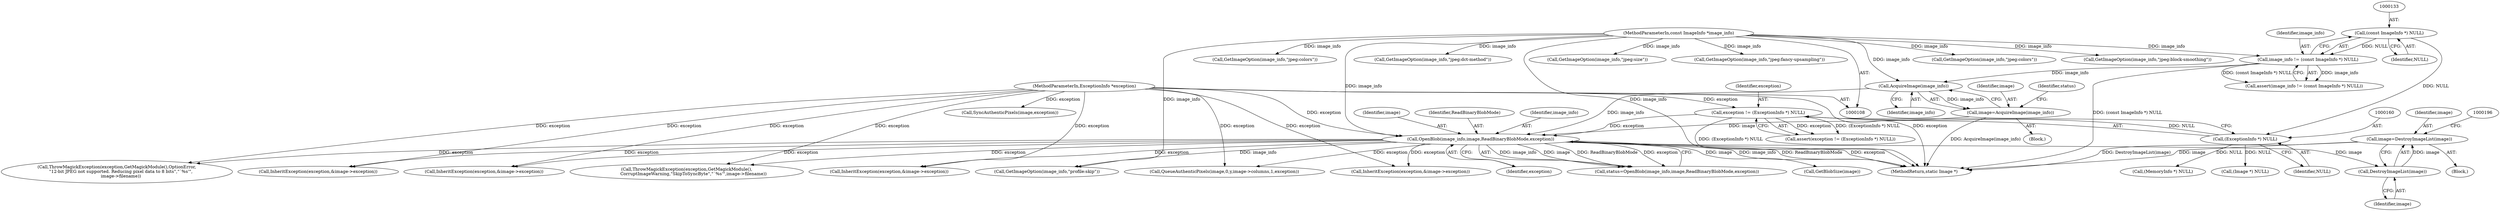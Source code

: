 digraph "0_ImageMagick_948356eec65aea91995d4b7cc487d197d2c5f602@pointer" {
"1000190" [label="(Call,image=DestroyImageList(image))"];
"1000192" [label="(Call,DestroyImageList(image))"];
"1000180" [label="(Call,OpenBlob(image_info,image,ReadBinaryBlobMode,exception))"];
"1000176" [label="(Call,AcquireImage(image_info))"];
"1000130" [label="(Call,image_info != (const ImageInfo *) NULL)"];
"1000109" [label="(MethodParameterIn,const ImageInfo *image_info)"];
"1000132" [label="(Call,(const ImageInfo *) NULL)"];
"1000174" [label="(Call,image=AcquireImage(image_info))"];
"1000157" [label="(Call,exception != (ExceptionInfo *) NULL)"];
"1000110" [label="(MethodParameterIn,ExceptionInfo *exception)"];
"1000159" [label="(Call,(ExceptionInfo *) NULL)"];
"1000157" [label="(Call,exception != (ExceptionInfo *) NULL)"];
"1000175" [label="(Identifier,image)"];
"1000195" [label="(Call,(Image *) NULL)"];
"1000681" [label="(Call,GetImageOption(image_info,\"jpeg:colors\"))"];
"1000180" [label="(Call,OpenBlob(image_info,image,ReadBinaryBlobMode,exception))"];
"1001098" [label="(Call,InheritException(exception,&image->exception))"];
"1000706" [label="(Call,GetImageOption(image_info,\"jpeg:block-smoothing\"))"];
"1000183" [label="(Identifier,ReadBinaryBlobMode)"];
"1000200" [label="(Call,GetBlobSize(image))"];
"1000110" [label="(MethodParameterIn,ExceptionInfo *exception)"];
"1000156" [label="(Call,assert(exception != (ExceptionInfo *) NULL))"];
"1001881" [label="(MethodReturn,static Image *)"];
"1000161" [label="(Identifier,NULL)"];
"1000129" [label="(Call,assert(image_info != (const ImageInfo *) NULL))"];
"1000176" [label="(Call,AcquireImage(image_info))"];
"1000177" [label="(Identifier,image_info)"];
"1000919" [label="(Call,GetImageOption(image_info,\"jpeg:colors\"))"];
"1000192" [label="(Call,DestroyImageList(image))"];
"1000111" [label="(Block,)"];
"1000174" [label="(Call,image=AcquireImage(image_info))"];
"1000936" [label="(Call,InheritException(exception,&image->exception))"];
"1000733" [label="(Call,GetImageOption(image_info,\"jpeg:dct-method\"))"];
"1000131" [label="(Identifier,image_info)"];
"1000134" [label="(Identifier,NULL)"];
"1001820" [label="(Call,SyncAuthenticPixels(image,exception))"];
"1000298" [label="(Call,InheritException(exception,&image->exception))"];
"1000184" [label="(Identifier,exception)"];
"1000193" [label="(Identifier,image)"];
"1000189" [label="(Block,)"];
"1000659" [label="(Call,ThrowMagickException(exception,GetMagickModule(),OptionError,\n      \"12-bit JPEG not supported. Reducing pixel data to 8 bits\",\"`%s'\",\n      image->filename))"];
"1000178" [label="(Call,status=OpenBlob(image_info,image,ReadBinaryBlobMode,exception))"];
"1000132" [label="(Call,(const ImageInfo *) NULL)"];
"1000329" [label="(Call,GetImageOption(image_info,\"profile:skip\"))"];
"1000158" [label="(Identifier,exception)"];
"1000976" [label="(Call,InheritException(exception,&image->exception))"];
"1000241" [label="(Call,(MemoryInfo *) NULL)"];
"1000191" [label="(Identifier,image)"];
"1000179" [label="(Identifier,status)"];
"1000130" [label="(Call,image_info != (const ImageInfo *) NULL)"];
"1001410" [label="(Call,ThrowMagickException(exception,GetMagickModule(),\n          CorruptImageWarning,\"SkipToSyncByte\",\"`%s'\",image->filename))"];
"1001425" [label="(Call,QueueAuthenticPixels(image,0,y,image->columns,1,exception))"];
"1000159" [label="(Call,(ExceptionInfo *) NULL)"];
"1000499" [label="(Call,GetImageOption(image_info,\"jpeg:size\"))"];
"1000181" [label="(Identifier,image_info)"];
"1000815" [label="(Call,GetImageOption(image_info,\"jpeg:fancy-upsampling\"))"];
"1000182" [label="(Identifier,image)"];
"1000109" [label="(MethodParameterIn,const ImageInfo *image_info)"];
"1000190" [label="(Call,image=DestroyImageList(image))"];
"1000190" -> "1000189"  [label="AST: "];
"1000190" -> "1000192"  [label="CFG: "];
"1000191" -> "1000190"  [label="AST: "];
"1000192" -> "1000190"  [label="AST: "];
"1000196" -> "1000190"  [label="CFG: "];
"1000190" -> "1001881"  [label="DDG: image"];
"1000190" -> "1001881"  [label="DDG: DestroyImageList(image)"];
"1000192" -> "1000190"  [label="DDG: image"];
"1000192" -> "1000193"  [label="CFG: "];
"1000193" -> "1000192"  [label="AST: "];
"1000180" -> "1000192"  [label="DDG: image"];
"1000180" -> "1000178"  [label="AST: "];
"1000180" -> "1000184"  [label="CFG: "];
"1000181" -> "1000180"  [label="AST: "];
"1000182" -> "1000180"  [label="AST: "];
"1000183" -> "1000180"  [label="AST: "];
"1000184" -> "1000180"  [label="AST: "];
"1000178" -> "1000180"  [label="CFG: "];
"1000180" -> "1001881"  [label="DDG: exception"];
"1000180" -> "1001881"  [label="DDG: image_info"];
"1000180" -> "1001881"  [label="DDG: ReadBinaryBlobMode"];
"1000180" -> "1000178"  [label="DDG: image_info"];
"1000180" -> "1000178"  [label="DDG: image"];
"1000180" -> "1000178"  [label="DDG: ReadBinaryBlobMode"];
"1000180" -> "1000178"  [label="DDG: exception"];
"1000176" -> "1000180"  [label="DDG: image_info"];
"1000109" -> "1000180"  [label="DDG: image_info"];
"1000174" -> "1000180"  [label="DDG: image"];
"1000157" -> "1000180"  [label="DDG: exception"];
"1000110" -> "1000180"  [label="DDG: exception"];
"1000180" -> "1000200"  [label="DDG: image"];
"1000180" -> "1000298"  [label="DDG: exception"];
"1000180" -> "1000329"  [label="DDG: image_info"];
"1000180" -> "1000659"  [label="DDG: exception"];
"1000180" -> "1000936"  [label="DDG: exception"];
"1000180" -> "1000976"  [label="DDG: exception"];
"1000180" -> "1001098"  [label="DDG: exception"];
"1000180" -> "1001410"  [label="DDG: exception"];
"1000180" -> "1001425"  [label="DDG: exception"];
"1000176" -> "1000174"  [label="AST: "];
"1000176" -> "1000177"  [label="CFG: "];
"1000177" -> "1000176"  [label="AST: "];
"1000174" -> "1000176"  [label="CFG: "];
"1000176" -> "1000174"  [label="DDG: image_info"];
"1000130" -> "1000176"  [label="DDG: image_info"];
"1000109" -> "1000176"  [label="DDG: image_info"];
"1000130" -> "1000129"  [label="AST: "];
"1000130" -> "1000132"  [label="CFG: "];
"1000131" -> "1000130"  [label="AST: "];
"1000132" -> "1000130"  [label="AST: "];
"1000129" -> "1000130"  [label="CFG: "];
"1000130" -> "1001881"  [label="DDG: (const ImageInfo *) NULL"];
"1000130" -> "1000129"  [label="DDG: image_info"];
"1000130" -> "1000129"  [label="DDG: (const ImageInfo *) NULL"];
"1000109" -> "1000130"  [label="DDG: image_info"];
"1000132" -> "1000130"  [label="DDG: NULL"];
"1000109" -> "1000108"  [label="AST: "];
"1000109" -> "1001881"  [label="DDG: image_info"];
"1000109" -> "1000329"  [label="DDG: image_info"];
"1000109" -> "1000499"  [label="DDG: image_info"];
"1000109" -> "1000681"  [label="DDG: image_info"];
"1000109" -> "1000706"  [label="DDG: image_info"];
"1000109" -> "1000733"  [label="DDG: image_info"];
"1000109" -> "1000815"  [label="DDG: image_info"];
"1000109" -> "1000919"  [label="DDG: image_info"];
"1000132" -> "1000134"  [label="CFG: "];
"1000133" -> "1000132"  [label="AST: "];
"1000134" -> "1000132"  [label="AST: "];
"1000132" -> "1000159"  [label="DDG: NULL"];
"1000174" -> "1000111"  [label="AST: "];
"1000175" -> "1000174"  [label="AST: "];
"1000179" -> "1000174"  [label="CFG: "];
"1000174" -> "1001881"  [label="DDG: AcquireImage(image_info)"];
"1000157" -> "1000156"  [label="AST: "];
"1000157" -> "1000159"  [label="CFG: "];
"1000158" -> "1000157"  [label="AST: "];
"1000159" -> "1000157"  [label="AST: "];
"1000156" -> "1000157"  [label="CFG: "];
"1000157" -> "1001881"  [label="DDG: (ExceptionInfo *) NULL"];
"1000157" -> "1000156"  [label="DDG: exception"];
"1000157" -> "1000156"  [label="DDG: (ExceptionInfo *) NULL"];
"1000110" -> "1000157"  [label="DDG: exception"];
"1000159" -> "1000157"  [label="DDG: NULL"];
"1000110" -> "1000108"  [label="AST: "];
"1000110" -> "1001881"  [label="DDG: exception"];
"1000110" -> "1000298"  [label="DDG: exception"];
"1000110" -> "1000659"  [label="DDG: exception"];
"1000110" -> "1000936"  [label="DDG: exception"];
"1000110" -> "1000976"  [label="DDG: exception"];
"1000110" -> "1001098"  [label="DDG: exception"];
"1000110" -> "1001410"  [label="DDG: exception"];
"1000110" -> "1001425"  [label="DDG: exception"];
"1000110" -> "1001820"  [label="DDG: exception"];
"1000159" -> "1000161"  [label="CFG: "];
"1000160" -> "1000159"  [label="AST: "];
"1000161" -> "1000159"  [label="AST: "];
"1000159" -> "1000195"  [label="DDG: NULL"];
"1000159" -> "1000241"  [label="DDG: NULL"];
}

